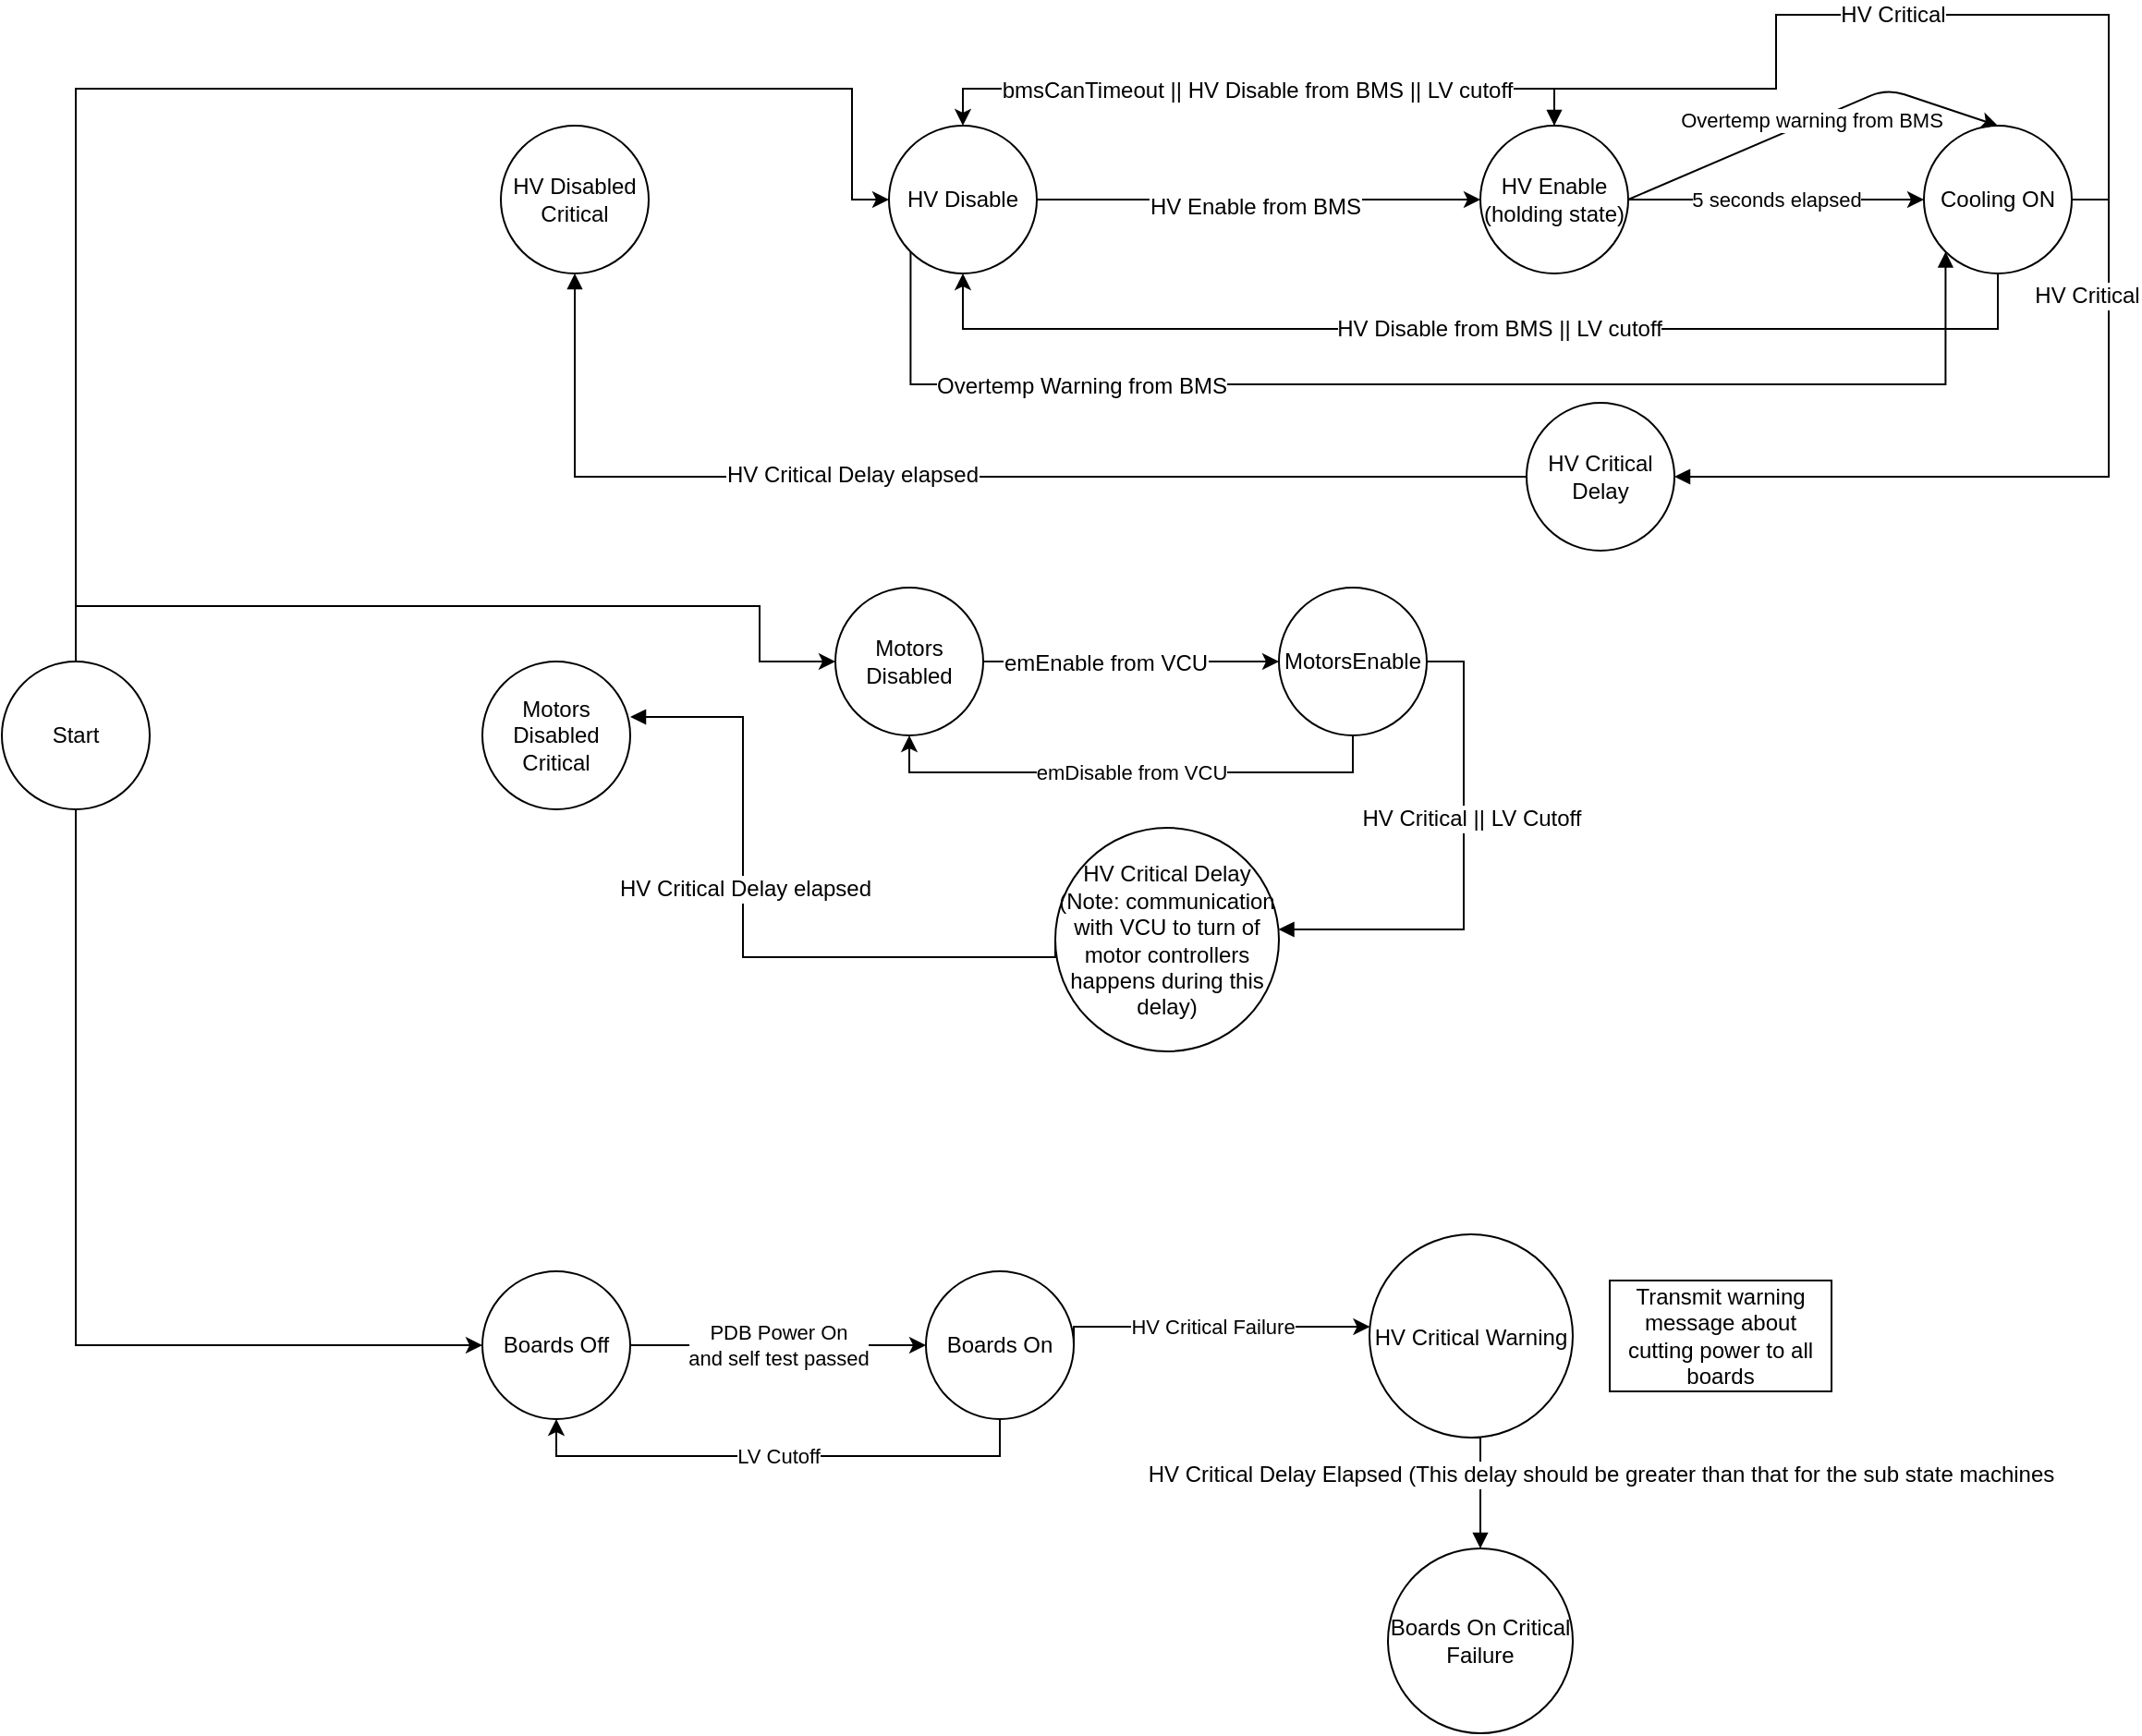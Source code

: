<mxfile version="13.1.5" type="google"><diagram id="9e2527de-426c-b7ae-b7d8-a3b5992d3fa2" name="Page-1"><mxGraphModel dx="2445" dy="776" grid="1" gridSize="10" guides="1" tooltips="1" connect="1" arrows="1" fold="1" page="1" pageScale="1" pageWidth="850" pageHeight="1100" math="0" shadow="0"><root><mxCell id="0"/><mxCell id="1" parent="0"/><mxCell id="74f75958cb3816b8-1" value="HV Disable" style="ellipse;whiteSpace=wrap;html=1;aspect=fixed;" parent="1" vertex="1"><mxGeometry x="70" y="90" width="80" height="80" as="geometry"/></mxCell><mxCell id="24a6ef8269e3a3d2-54" style="edgeStyle=orthogonalEdgeStyle;rounded=0;html=1;exitX=0.5;exitY=0;startArrow=block;startFill=1;endArrow=none;endFill=0;jettySize=auto;orthogonalLoop=1;entryX=1;entryY=0.5;" parent="1" source="74f75958cb3816b8-3" target="74f75958cb3816b8-6" edge="1"><mxGeometry relative="1" as="geometry"><mxPoint x="750" y="30" as="targetPoint"/><Array as="points"><mxPoint x="430" y="70"/><mxPoint x="550" y="70"/><mxPoint x="550" y="30"/><mxPoint x="730" y="30"/><mxPoint x="730" y="130"/></Array></mxGeometry></mxCell><mxCell id="24a6ef8269e3a3d2-55" value="HV Critical" style="text;html=1;resizable=0;points=[];align=center;verticalAlign=middle;labelBackgroundColor=#ffffff;" parent="24a6ef8269e3a3d2-54" vertex="1" connectable="0"><mxGeometry x="0.013" relative="1" as="geometry"><mxPoint as="offset"/></mxGeometry></mxCell><mxCell id="74f75958cb3816b8-3" value="HV Enable (holding state)" style="ellipse;whiteSpace=wrap;html=1;aspect=fixed;" parent="1" vertex="1"><mxGeometry x="390" y="90" width="80" height="80" as="geometry"/></mxCell><mxCell id="74f75958cb3816b8-4" style="edgeStyle=orthogonalEdgeStyle;rounded=0;html=1;exitX=1;exitY=0.5;entryX=0;entryY=0.5;jettySize=auto;orthogonalLoop=1;" parent="1" source="74f75958cb3816b8-1" target="74f75958cb3816b8-3" edge="1"><mxGeometry relative="1" as="geometry"/></mxCell><mxCell id="74f75958cb3816b8-5" value="HV Enable from BMS" style="text;html=1;resizable=0;points=[];align=center;verticalAlign=middle;labelBackgroundColor=#ffffff;" parent="74f75958cb3816b8-4" vertex="1" connectable="0"><mxGeometry x="-0.018" y="-4" relative="1" as="geometry"><mxPoint as="offset"/></mxGeometry></mxCell><mxCell id="24a6ef8269e3a3d2-57" style="edgeStyle=orthogonalEdgeStyle;rounded=0;html=1;exitX=0;exitY=1;startArrow=block;startFill=1;endArrow=none;endFill=0;jettySize=auto;orthogonalLoop=1;entryX=0;entryY=1;" parent="1" source="74f75958cb3816b8-6" target="74f75958cb3816b8-1" edge="1"><mxGeometry relative="1" as="geometry"><mxPoint x="50" y="230" as="targetPoint"/><Array as="points"><mxPoint x="642" y="230"/><mxPoint x="82" y="230"/></Array></mxGeometry></mxCell><mxCell id="24a6ef8269e3a3d2-58" value="Overtemp Warning from BMS" style="text;html=1;resizable=0;points=[];align=center;verticalAlign=middle;labelBackgroundColor=#ffffff;" parent="24a6ef8269e3a3d2-57" vertex="1" connectable="0"><mxGeometry x="0.534" y="1" relative="1" as="geometry"><mxPoint as="offset"/></mxGeometry></mxCell><mxCell id="74f75958cb3816b8-6" value="Cooling ON" style="ellipse;whiteSpace=wrap;html=1;aspect=fixed;" parent="1" vertex="1"><mxGeometry x="630" y="90" width="80" height="80" as="geometry"/></mxCell><mxCell id="74f75958cb3816b8-7" value="5 seconds elapsed" style="edgeStyle=orthogonalEdgeStyle;rounded=0;html=1;exitX=1;exitY=0.5;jettySize=auto;orthogonalLoop=1;" parent="1" source="74f75958cb3816b8-3" target="74f75958cb3816b8-6" edge="1"><mxGeometry relative="1" as="geometry"/></mxCell><mxCell id="74f75958cb3816b8-8" style="edgeStyle=orthogonalEdgeStyle;rounded=0;html=1;exitX=0.5;exitY=1;entryX=0.5;entryY=1;jettySize=auto;orthogonalLoop=1;" parent="1" source="74f75958cb3816b8-6" target="74f75958cb3816b8-1" edge="1"><mxGeometry relative="1" as="geometry"><Array as="points"><mxPoint x="670" y="200"/><mxPoint x="110" y="200"/></Array></mxGeometry></mxCell><mxCell id="74f75958cb3816b8-11" value="HV Disable from BMS || LV cutoff" style="text;html=1;resizable=0;points=[];align=center;verticalAlign=middle;labelBackgroundColor=#ffffff;" parent="74f75958cb3816b8-8" vertex="1" connectable="0"><mxGeometry x="-0.033" y="3" relative="1" as="geometry"><mxPoint y="-3" as="offset"/></mxGeometry></mxCell><mxCell id="24a6ef8269e3a3d2-41" style="edgeStyle=orthogonalEdgeStyle;rounded=0;html=1;entryX=0;entryY=0.5;startArrow=block;startFill=1;endArrow=none;endFill=0;jettySize=auto;orthogonalLoop=1;" parent="1" target="24a6ef8269e3a3d2-36" edge="1"><mxGeometry relative="1" as="geometry"><mxPoint x="-70" y="410" as="sourcePoint"/><Array as="points"><mxPoint x="-9" y="410"/><mxPoint x="-9" y="540"/></Array></mxGeometry></mxCell><mxCell id="24a6ef8269e3a3d2-43" value="HV Critical Delay elapsed" style="text;html=1;resizable=0;points=[];align=center;verticalAlign=middle;labelBackgroundColor=#ffffff;" parent="24a6ef8269e3a3d2-41" vertex="1" connectable="0"><mxGeometry x="-0.169" y="1" relative="1" as="geometry"><mxPoint as="offset"/></mxGeometry></mxCell><mxCell id="74f75958cb3816b8-12" value="Motors Disabled" style="ellipse;whiteSpace=wrap;html=1;aspect=fixed;" parent="1" vertex="1"><mxGeometry x="41" y="340" width="80" height="80" as="geometry"/></mxCell><mxCell id="74f75958cb3816b8-13" style="edgeStyle=orthogonalEdgeStyle;rounded=0;html=1;exitX=1;exitY=0.5;jettySize=auto;orthogonalLoop=1;entryX=0;entryY=0.5;" parent="1" source="74f75958cb3816b8-12" target="74f75958cb3816b8-17" edge="1"><mxGeometry relative="1" as="geometry"><mxPoint x="281" y="380" as="targetPoint"/><Array as="points"/></mxGeometry></mxCell><mxCell id="74f75958cb3816b8-18" value="emEnable from VCU" style="text;html=1;resizable=0;points=[];align=center;verticalAlign=middle;labelBackgroundColor=#ffffff;" parent="74f75958cb3816b8-13" vertex="1" connectable="0"><mxGeometry x="-0.175" y="-1" relative="1" as="geometry"><mxPoint as="offset"/></mxGeometry></mxCell><mxCell id="74f75958cb3816b8-15" style="edgeStyle=orthogonalEdgeStyle;rounded=0;html=1;exitX=0.5;exitY=0;entryX=0.5;entryY=0;jettySize=auto;orthogonalLoop=1;" parent="1" source="74f75958cb3816b8-3" target="74f75958cb3816b8-1" edge="1"><mxGeometry relative="1" as="geometry"/></mxCell><mxCell id="74f75958cb3816b8-16" value="bmsCanTimeout || HV Disable from BMS || LV cutoff&lt;br&gt;" style="text;html=1;resizable=0;points=[];align=center;verticalAlign=middle;labelBackgroundColor=#ffffff;" parent="74f75958cb3816b8-15" vertex="1" connectable="0"><mxGeometry x="0.007" y="1" relative="1" as="geometry"><mxPoint as="offset"/></mxGeometry></mxCell><mxCell id="74f75958cb3816b8-17" value="MotorsEnable" style="ellipse;whiteSpace=wrap;html=1;aspect=fixed;" parent="1" vertex="1"><mxGeometry x="281" y="340" width="80" height="80" as="geometry"/></mxCell><mxCell id="74f75958cb3816b8-20" value="emDisable from VCU" style="edgeStyle=orthogonalEdgeStyle;rounded=0;html=1;exitX=0.5;exitY=1;entryX=0.5;entryY=1;jettySize=auto;orthogonalLoop=1;" parent="1" source="74f75958cb3816b8-17" target="74f75958cb3816b8-12" edge="1"><mxGeometry relative="1" as="geometry"/></mxCell><mxCell id="74f75958cb3816b8-21" value="Boards Off" style="ellipse;whiteSpace=wrap;html=1;aspect=fixed;" parent="1" vertex="1"><mxGeometry x="-150" y="710" width="80" height="80" as="geometry"/></mxCell><mxCell id="74f75958cb3816b8-22" value="Boards On" style="ellipse;whiteSpace=wrap;html=1;aspect=fixed;" parent="1" vertex="1"><mxGeometry x="90" y="710" width="80" height="80" as="geometry"/></mxCell><mxCell id="74f75958cb3816b8-23" value="PDB Power On &lt;br&gt;and self test passed" style="edgeStyle=orthogonalEdgeStyle;rounded=0;html=1;exitX=1;exitY=0.5;entryX=0;entryY=0.5;jettySize=auto;orthogonalLoop=1;" parent="1" source="74f75958cb3816b8-21" target="74f75958cb3816b8-22" edge="1"><mxGeometry relative="1" as="geometry"/></mxCell><mxCell id="74f75958cb3816b8-24" value="LV Cutoff" style="edgeStyle=orthogonalEdgeStyle;rounded=0;html=1;exitX=0.5;exitY=1;entryX=0.5;entryY=1;jettySize=auto;orthogonalLoop=1;" parent="1" source="74f75958cb3816b8-22" target="74f75958cb3816b8-21" edge="1"><mxGeometry relative="1" as="geometry"/></mxCell><mxCell id="7b9633f65802fde4-2" value="HV Critical Failure" style="edgeStyle=orthogonalEdgeStyle;rounded=0;html=1;exitX=1;exitY=0.5;jettySize=auto;orthogonalLoop=1;exitDx=0;exitDy=0;" parent="1" source="74f75958cb3816b8-22" target="7b9633f65802fde4-3" edge="1"><mxGeometry relative="1" as="geometry"><Array as="points"><mxPoint x="170" y="740"/></Array></mxGeometry></mxCell><mxCell id="7b9633f65802fde4-3" value="HV Critical Warning" style="ellipse" parent="1" vertex="1"><mxGeometry x="330" y="690" width="110" height="110" as="geometry"/></mxCell><mxCell id="7b9633f65802fde4-5" value="Transmit warning message about cutting power to all boards" style="whiteSpace=wrap;html=1;" parent="1" vertex="1"><mxGeometry x="460" y="715" width="120" height="60" as="geometry"/></mxCell><mxCell id="11226e3f5800d572-2" value="Overtemp warning from BMS" style="endArrow=classic;html=1;entryX=0.5;entryY=0;exitX=1;exitY=0.5;" parent="1" source="74f75958cb3816b8-3" target="74f75958cb3816b8-6" edge="1"><mxGeometry width="50" height="50" relative="1" as="geometry"><mxPoint x="620" y="60" as="sourcePoint"/><mxPoint x="651" y="42" as="targetPoint"/><Array as="points"><mxPoint x="610" y="70"/></Array></mxGeometry></mxCell><mxCell id="24a6ef8269e3a3d2-39" style="edgeStyle=orthogonalEdgeStyle;rounded=0;html=1;entryX=1;entryY=0.5;startArrow=block;startFill=1;endArrow=none;endFill=0;jettySize=auto;orthogonalLoop=1;" parent="1" source="24a6ef8269e3a3d2-36" target="74f75958cb3816b8-17" edge="1"><mxGeometry relative="1" as="geometry"><Array as="points"><mxPoint x="381" y="525"/><mxPoint x="381" y="380"/></Array></mxGeometry></mxCell><mxCell id="24a6ef8269e3a3d2-42" value="HV Critical || LV Cutoff" style="text;html=1;resizable=0;points=[];align=center;verticalAlign=middle;labelBackgroundColor=#ffffff;" parent="24a6ef8269e3a3d2-39" vertex="1" connectable="0"><mxGeometry x="-0.161" y="49" relative="1" as="geometry"><mxPoint x="53" y="-49" as="offset"/></mxGeometry></mxCell><mxCell id="24a6ef8269e3a3d2-36" value="HV Critical Delay&lt;br&gt;(Note: communication with VCU to turn of motor controllers happens during this delay)" style="ellipse;whiteSpace=wrap;html=1;aspect=fixed;" parent="1" vertex="1"><mxGeometry x="160" y="470" width="121" height="121" as="geometry"/></mxCell><mxCell id="24a6ef8269e3a3d2-48" style="edgeStyle=orthogonalEdgeStyle;rounded=0;html=1;entryX=0;entryY=0.5;startArrow=block;startFill=1;endArrow=none;endFill=0;jettySize=auto;orthogonalLoop=1;exitX=0.5;exitY=1;" parent="1" source="24a6ef8269e3a3d2-60" target="24a6ef8269e3a3d2-52" edge="1"><mxGeometry relative="1" as="geometry"><mxPoint x="285" y="120" as="sourcePoint"/><Array as="points"><mxPoint x="-100" y="280"/></Array></mxGeometry></mxCell><mxCell id="24a6ef8269e3a3d2-49" value="HV Critical Delay elapsed" style="text;html=1;resizable=0;points=[];align=center;verticalAlign=middle;labelBackgroundColor=#ffffff;" parent="24a6ef8269e3a3d2-48" vertex="1" connectable="0"><mxGeometry x="-0.169" y="1" relative="1" as="geometry"><mxPoint as="offset"/></mxGeometry></mxCell><mxCell id="24a6ef8269e3a3d2-50" style="edgeStyle=orthogonalEdgeStyle;rounded=0;html=1;startArrow=block;startFill=1;endArrow=none;endFill=0;jettySize=auto;orthogonalLoop=1;entryX=1;entryY=0.5;" parent="1" source="24a6ef8269e3a3d2-52" target="74f75958cb3816b8-6" edge="1"><mxGeometry relative="1" as="geometry"><mxPoint x="680" y="280" as="targetPoint"/></mxGeometry></mxCell><mxCell id="24a6ef8269e3a3d2-51" value="HV Critical" style="text;html=1;resizable=0;points=[];align=center;verticalAlign=middle;labelBackgroundColor=#ffffff;" parent="24a6ef8269e3a3d2-50" vertex="1" connectable="0"><mxGeometry x="-0.161" y="49" relative="1" as="geometry"><mxPoint x="53" y="-49" as="offset"/></mxGeometry></mxCell><mxCell id="24a6ef8269e3a3d2-52" value="HV Critical Delay" style="ellipse;whiteSpace=wrap;html=1;aspect=fixed;" parent="1" vertex="1"><mxGeometry x="415" y="240" width="80" height="80" as="geometry"/></mxCell><mxCell id="24a6ef8269e3a3d2-59" value="Motors Disabled Critical" style="ellipse;whiteSpace=wrap;html=1;aspect=fixed;" parent="1" vertex="1"><mxGeometry x="-150" y="380" width="80" height="80" as="geometry"/></mxCell><mxCell id="24a6ef8269e3a3d2-60" value="HV Disabled Critical" style="ellipse;whiteSpace=wrap;html=1;aspect=fixed;" parent="1" vertex="1"><mxGeometry x="-140" y="90" width="80" height="80" as="geometry"/></mxCell><mxCell id="u608WlwJ29-Gr6mlzoYb-5" style="edgeStyle=orthogonalEdgeStyle;rounded=0;orthogonalLoop=1;jettySize=auto;html=1;entryX=0;entryY=0.5;entryDx=0;entryDy=0;" parent="1" source="u608WlwJ29-Gr6mlzoYb-3" target="74f75958cb3816b8-12" edge="1"><mxGeometry relative="1" as="geometry"><Array as="points"><mxPoint x="-370" y="350"/><mxPoint y="350"/><mxPoint y="380"/></Array></mxGeometry></mxCell><mxCell id="u608WlwJ29-Gr6mlzoYb-6" style="edgeStyle=orthogonalEdgeStyle;rounded=0;orthogonalLoop=1;jettySize=auto;html=1;entryX=0;entryY=0.5;entryDx=0;entryDy=0;" parent="1" source="u608WlwJ29-Gr6mlzoYb-3" target="74f75958cb3816b8-1" edge="1"><mxGeometry relative="1" as="geometry"><mxPoint x="-370" y="140" as="targetPoint"/><Array as="points"><mxPoint x="-370" y="70"/><mxPoint x="50" y="70"/><mxPoint x="50" y="130"/></Array></mxGeometry></mxCell><mxCell id="u608WlwJ29-Gr6mlzoYb-7" style="edgeStyle=orthogonalEdgeStyle;rounded=0;orthogonalLoop=1;jettySize=auto;html=1;entryX=0;entryY=0.5;entryDx=0;entryDy=0;" parent="1" source="u608WlwJ29-Gr6mlzoYb-3" target="74f75958cb3816b8-21" edge="1"><mxGeometry relative="1" as="geometry"><Array as="points"><mxPoint x="-370" y="750"/></Array></mxGeometry></mxCell><mxCell id="u608WlwJ29-Gr6mlzoYb-3" value="Start" style="ellipse;whiteSpace=wrap;html=1;aspect=fixed;" parent="1" vertex="1"><mxGeometry x="-410" y="380" width="80" height="80" as="geometry"/></mxCell><mxCell id="u608WlwJ29-Gr6mlzoYb-8" value="Boards On Critical Failure" style="ellipse;whiteSpace=wrap;html=1;aspect=fixed;" parent="1" vertex="1"><mxGeometry x="340" y="860" width="100" height="100" as="geometry"/></mxCell><mxCell id="u608WlwJ29-Gr6mlzoYb-12" style="edgeStyle=orthogonalEdgeStyle;rounded=0;html=1;exitX=0.5;exitY=0;startArrow=block;startFill=1;endArrow=none;endFill=0;jettySize=auto;orthogonalLoop=1;entryX=0.5;entryY=1;entryDx=0;entryDy=0;exitDx=0;exitDy=0;" parent="1" source="u608WlwJ29-Gr6mlzoYb-8" target="7b9633f65802fde4-3" edge="1"><mxGeometry relative="1" as="geometry"><mxPoint x="395" y="860" as="targetPoint"/><Array as="points"><mxPoint x="390" y="800"/></Array><mxPoint x="-100" y="880" as="sourcePoint"/></mxGeometry></mxCell><mxCell id="u608WlwJ29-Gr6mlzoYb-13" value="HV Critical Delay Elapsed (This delay should be greater than that for the sub state machines" style="text;html=1;resizable=0;points=[];align=center;verticalAlign=middle;labelBackgroundColor=#ffffff;" parent="u608WlwJ29-Gr6mlzoYb-12" vertex="1" connectable="0"><mxGeometry x="-0.061" y="3" relative="1" as="geometry"><mxPoint x="68" y="-10" as="offset"/></mxGeometry></mxCell></root></mxGraphModel></diagram></mxfile>